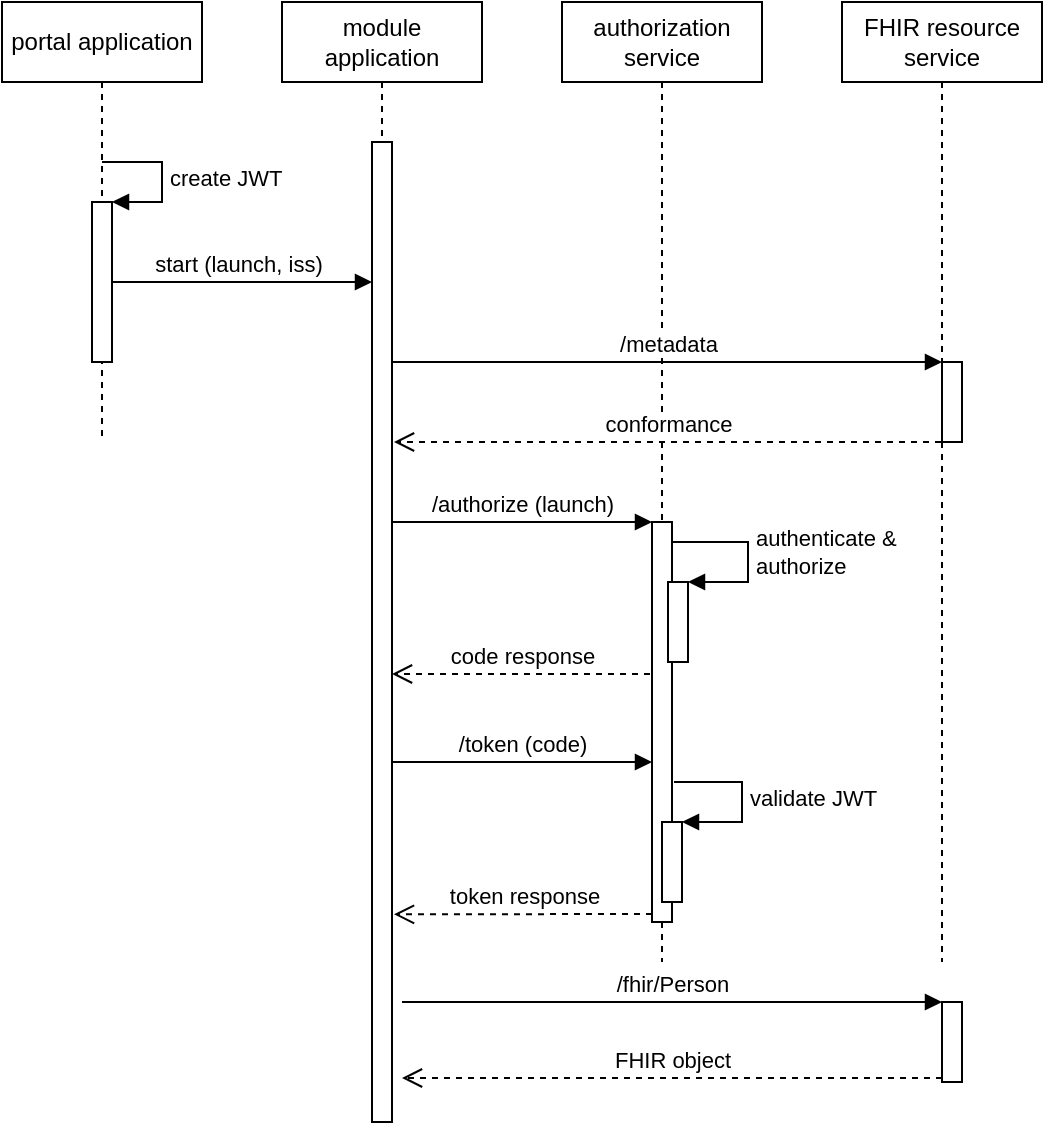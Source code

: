 <mxfile version="15.0.6" type="github">
  <diagram id="VGXvJIXOLv8DUKHeHt5N" name="Page-1">
    <mxGraphModel dx="946" dy="620" grid="1" gridSize="10" guides="1" tooltips="1" connect="1" arrows="1" fold="1" page="1" pageScale="1" pageWidth="827" pageHeight="1169" math="0" shadow="0">
      <root>
        <mxCell id="0" />
        <mxCell id="1" parent="0" />
        <mxCell id="-XDd9_b0Rb5PniTTwB9Y-70" value="portal application" style="shape=umlLifeline;perimeter=lifelinePerimeter;whiteSpace=wrap;html=1;container=1;collapsible=0;recursiveResize=0;outlineConnect=0;" parent="1" vertex="1">
          <mxGeometry x="40" y="40" width="100" height="220" as="geometry" />
        </mxCell>
        <mxCell id="-XDd9_b0Rb5PniTTwB9Y-71" value="authorization service" style="shape=umlLifeline;perimeter=lifelinePerimeter;whiteSpace=wrap;html=1;container=1;collapsible=0;recursiveResize=0;outlineConnect=0;" parent="1" vertex="1">
          <mxGeometry x="320" y="40" width="100" height="480" as="geometry" />
        </mxCell>
        <mxCell id="-XDd9_b0Rb5PniTTwB9Y-72" value="FHIR resource service" style="shape=umlLifeline;perimeter=lifelinePerimeter;whiteSpace=wrap;html=1;container=1;collapsible=0;recursiveResize=0;outlineConnect=0;" parent="1" vertex="1">
          <mxGeometry x="460" y="40" width="100" height="480" as="geometry" />
        </mxCell>
        <mxCell id="-XDd9_b0Rb5PniTTwB9Y-73" value="start (launch, iss)" style="html=1;verticalAlign=bottom;startArrow=oval;endArrow=block;startSize=8;" parent="1" edge="1">
          <mxGeometry relative="1" as="geometry">
            <mxPoint x="89.5" y="180" as="sourcePoint" />
            <Array as="points">
              <mxPoint x="180" y="180" />
            </Array>
            <mxPoint x="225" y="180" as="targetPoint" />
          </mxGeometry>
        </mxCell>
        <mxCell id="-XDd9_b0Rb5PniTTwB9Y-74" value="" style="html=1;points=[];perimeter=orthogonalPerimeter;" parent="1" vertex="1">
          <mxGeometry x="510" y="220" width="10" height="40" as="geometry" />
        </mxCell>
        <mxCell id="-XDd9_b0Rb5PniTTwB9Y-75" value="/metadata" style="html=1;verticalAlign=bottom;endArrow=block;entryX=0;entryY=0;" parent="1" target="-XDd9_b0Rb5PniTTwB9Y-74" edge="1">
          <mxGeometry relative="1" as="geometry">
            <mxPoint x="235" y="220" as="sourcePoint" />
          </mxGeometry>
        </mxCell>
        <mxCell id="-XDd9_b0Rb5PniTTwB9Y-76" value="conformance" style="html=1;verticalAlign=bottom;endArrow=open;dashed=1;endSize=8;" parent="1" edge="1">
          <mxGeometry relative="1" as="geometry">
            <mxPoint x="236" y="260" as="targetPoint" />
            <Array as="points">
              <mxPoint x="450" y="260" />
            </Array>
            <mxPoint x="509.5" y="260" as="sourcePoint" />
          </mxGeometry>
        </mxCell>
        <mxCell id="-XDd9_b0Rb5PniTTwB9Y-77" value="" style="html=1;points=[];perimeter=orthogonalPerimeter;" parent="1" vertex="1">
          <mxGeometry x="365" y="300" width="10" height="200" as="geometry" />
        </mxCell>
        <mxCell id="-XDd9_b0Rb5PniTTwB9Y-78" value="/authorize (launch)" style="html=1;verticalAlign=bottom;endArrow=block;entryX=0;entryY=0;" parent="1" target="-XDd9_b0Rb5PniTTwB9Y-77" edge="1">
          <mxGeometry relative="1" as="geometry">
            <mxPoint x="235" y="300" as="sourcePoint" />
          </mxGeometry>
        </mxCell>
        <mxCell id="-XDd9_b0Rb5PniTTwB9Y-79" value="code response" style="html=1;verticalAlign=bottom;endArrow=open;dashed=1;endSize=8;exitX=-0.1;exitY=0.38;exitDx=0;exitDy=0;exitPerimeter=0;" parent="1" source="-XDd9_b0Rb5PniTTwB9Y-77" edge="1">
          <mxGeometry relative="1" as="geometry">
            <mxPoint x="235" y="376" as="targetPoint" />
          </mxGeometry>
        </mxCell>
        <mxCell id="-XDd9_b0Rb5PniTTwB9Y-80" value="" style="html=1;points=[];perimeter=orthogonalPerimeter;" parent="1" vertex="1">
          <mxGeometry x="373" y="330" width="10" height="40" as="geometry" />
        </mxCell>
        <mxCell id="-XDd9_b0Rb5PniTTwB9Y-81" value="authenticate &amp;amp; &lt;br&gt;authorize" style="edgeStyle=orthogonalEdgeStyle;html=1;align=left;spacingLeft=2;endArrow=block;rounded=0;entryX=1;entryY=0;exitX=1;exitY=0.06;exitDx=0;exitDy=0;exitPerimeter=0;" parent="1" target="-XDd9_b0Rb5PniTTwB9Y-80" edge="1" source="-XDd9_b0Rb5PniTTwB9Y-77">
          <mxGeometry relative="1" as="geometry">
            <mxPoint x="380" y="310" as="sourcePoint" />
            <Array as="points">
              <mxPoint x="375" y="310" />
              <mxPoint x="413" y="310" />
              <mxPoint x="413" y="330" />
            </Array>
          </mxGeometry>
        </mxCell>
        <mxCell id="-XDd9_b0Rb5PniTTwB9Y-83" value="/token (code)" style="html=1;verticalAlign=bottom;endArrow=block;entryX=0;entryY=0;" parent="1" edge="1">
          <mxGeometry relative="1" as="geometry">
            <mxPoint x="235" y="420" as="sourcePoint" />
            <mxPoint x="365" y="420" as="targetPoint" />
          </mxGeometry>
        </mxCell>
        <mxCell id="-XDd9_b0Rb5PniTTwB9Y-84" value="token response" style="html=1;verticalAlign=bottom;endArrow=open;dashed=1;endSize=8;exitX=0;exitY=0.95;entryX=1.1;entryY=0.764;entryDx=0;entryDy=0;entryPerimeter=0;" parent="1" edge="1">
          <mxGeometry relative="1" as="geometry">
            <mxPoint x="236" y="496.16" as="targetPoint" />
            <mxPoint x="365" y="496" as="sourcePoint" />
          </mxGeometry>
        </mxCell>
        <mxCell id="-XDd9_b0Rb5PniTTwB9Y-85" value="" style="html=1;points=[];perimeter=orthogonalPerimeter;" parent="1" vertex="1">
          <mxGeometry x="510" y="540" width="10" height="40" as="geometry" />
        </mxCell>
        <mxCell id="-XDd9_b0Rb5PniTTwB9Y-86" value="/fhir/Person" style="html=1;verticalAlign=bottom;endArrow=block;entryX=0;entryY=0;exitX=1.5;exitY=0.805;exitDx=0;exitDy=0;exitPerimeter=0;" parent="1" target="-XDd9_b0Rb5PniTTwB9Y-85" edge="1">
          <mxGeometry relative="1" as="geometry">
            <mxPoint x="240" y="540.05" as="sourcePoint" />
          </mxGeometry>
        </mxCell>
        <mxCell id="-XDd9_b0Rb5PniTTwB9Y-87" value="FHIR object" style="html=1;verticalAlign=bottom;endArrow=open;dashed=1;endSize=8;exitX=0;exitY=0.95;" parent="1" source="-XDd9_b0Rb5PniTTwB9Y-85" edge="1">
          <mxGeometry relative="1" as="geometry">
            <mxPoint x="240" y="578" as="targetPoint" />
          </mxGeometry>
        </mxCell>
        <mxCell id="-XDd9_b0Rb5PniTTwB9Y-88" value="" style="html=1;points=[];perimeter=orthogonalPerimeter;" parent="1" vertex="1">
          <mxGeometry x="85" y="140" width="10" height="80" as="geometry" />
        </mxCell>
        <mxCell id="-XDd9_b0Rb5PniTTwB9Y-89" value="create JWT" style="edgeStyle=orthogonalEdgeStyle;html=1;align=left;spacingLeft=2;endArrow=block;rounded=0;entryX=1;entryY=0;" parent="1" target="-XDd9_b0Rb5PniTTwB9Y-88" edge="1">
          <mxGeometry relative="1" as="geometry">
            <mxPoint x="90" y="120" as="sourcePoint" />
            <Array as="points">
              <mxPoint x="120" y="120" />
            </Array>
          </mxGeometry>
        </mxCell>
        <mxCell id="-XDd9_b0Rb5PniTTwB9Y-90" value="" style="html=1;points=[];perimeter=orthogonalPerimeter;" parent="1" vertex="1">
          <mxGeometry x="370" y="450" width="10" height="40" as="geometry" />
        </mxCell>
        <mxCell id="-XDd9_b0Rb5PniTTwB9Y-91" value="validate JWT" style="edgeStyle=orthogonalEdgeStyle;html=1;align=left;spacingLeft=2;endArrow=block;rounded=0;entryX=1;entryY=0;exitX=1.1;exitY=0.65;exitDx=0;exitDy=0;exitPerimeter=0;" parent="1" target="-XDd9_b0Rb5PniTTwB9Y-90" edge="1" source="-XDd9_b0Rb5PniTTwB9Y-77">
          <mxGeometry relative="1" as="geometry">
            <mxPoint x="380" y="430" as="sourcePoint" />
            <Array as="points">
              <mxPoint x="410" y="430" />
              <mxPoint x="410" y="450" />
            </Array>
          </mxGeometry>
        </mxCell>
        <mxCell id="-XDd9_b0Rb5PniTTwB9Y-92" value="module application" style="shape=umlLifeline;perimeter=lifelinePerimeter;whiteSpace=wrap;html=1;container=1;collapsible=0;recursiveResize=0;outlineConnect=0;" parent="1" vertex="1">
          <mxGeometry x="180" y="40" width="100" height="560" as="geometry" />
        </mxCell>
        <mxCell id="-XDd9_b0Rb5PniTTwB9Y-93" value="" style="html=1;points=[];perimeter=orthogonalPerimeter;" parent="-XDd9_b0Rb5PniTTwB9Y-92" vertex="1">
          <mxGeometry x="45" y="70" width="10" height="490" as="geometry" />
        </mxCell>
      </root>
    </mxGraphModel>
  </diagram>
</mxfile>

